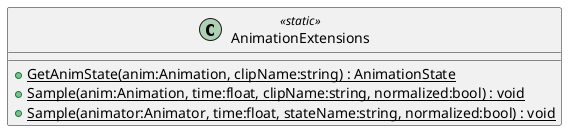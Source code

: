 @startuml
class AnimationExtensions <<static>> {
    + {static} GetAnimState(anim:Animation, clipName:string) : AnimationState
    + {static} Sample(anim:Animation, time:float, clipName:string, normalized:bool) : void
    + {static} Sample(animator:Animator, time:float, stateName:string, normalized:bool) : void
}
@enduml
